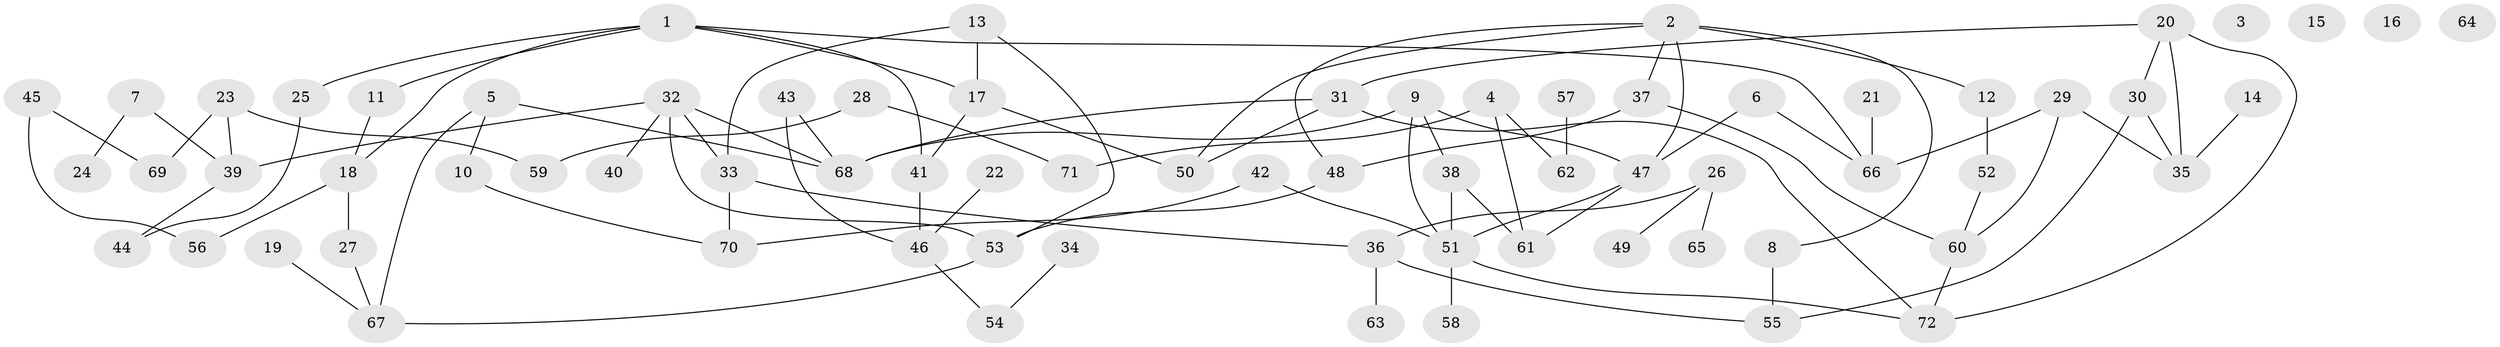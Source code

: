 // Generated by graph-tools (version 1.1) at 2025/49/03/09/25 03:49:06]
// undirected, 72 vertices, 95 edges
graph export_dot {
graph [start="1"]
  node [color=gray90,style=filled];
  1;
  2;
  3;
  4;
  5;
  6;
  7;
  8;
  9;
  10;
  11;
  12;
  13;
  14;
  15;
  16;
  17;
  18;
  19;
  20;
  21;
  22;
  23;
  24;
  25;
  26;
  27;
  28;
  29;
  30;
  31;
  32;
  33;
  34;
  35;
  36;
  37;
  38;
  39;
  40;
  41;
  42;
  43;
  44;
  45;
  46;
  47;
  48;
  49;
  50;
  51;
  52;
  53;
  54;
  55;
  56;
  57;
  58;
  59;
  60;
  61;
  62;
  63;
  64;
  65;
  66;
  67;
  68;
  69;
  70;
  71;
  72;
  1 -- 11;
  1 -- 17;
  1 -- 18;
  1 -- 25;
  1 -- 41;
  1 -- 66;
  2 -- 8;
  2 -- 12;
  2 -- 37;
  2 -- 47;
  2 -- 48;
  2 -- 50;
  4 -- 61;
  4 -- 62;
  4 -- 71;
  5 -- 10;
  5 -- 67;
  5 -- 68;
  6 -- 47;
  6 -- 66;
  7 -- 24;
  7 -- 39;
  8 -- 55;
  9 -- 38;
  9 -- 47;
  9 -- 51;
  9 -- 68;
  10 -- 70;
  11 -- 18;
  12 -- 52;
  13 -- 17;
  13 -- 33;
  13 -- 53;
  14 -- 35;
  17 -- 41;
  17 -- 50;
  18 -- 27;
  18 -- 56;
  19 -- 67;
  20 -- 30;
  20 -- 31;
  20 -- 35;
  20 -- 72;
  21 -- 66;
  22 -- 46;
  23 -- 39;
  23 -- 59;
  23 -- 69;
  25 -- 44;
  26 -- 36;
  26 -- 49;
  26 -- 65;
  27 -- 67;
  28 -- 59;
  28 -- 71;
  29 -- 35;
  29 -- 60;
  29 -- 66;
  30 -- 35;
  30 -- 55;
  31 -- 50;
  31 -- 68;
  31 -- 72;
  32 -- 33;
  32 -- 39;
  32 -- 40;
  32 -- 53;
  32 -- 68;
  33 -- 36;
  33 -- 70;
  34 -- 54;
  36 -- 55;
  36 -- 63;
  37 -- 48;
  37 -- 60;
  38 -- 51;
  38 -- 61;
  39 -- 44;
  41 -- 46;
  42 -- 51;
  42 -- 70;
  43 -- 46;
  43 -- 68;
  45 -- 56;
  45 -- 69;
  46 -- 54;
  47 -- 51;
  47 -- 61;
  48 -- 53;
  51 -- 58;
  51 -- 72;
  52 -- 60;
  53 -- 67;
  57 -- 62;
  60 -- 72;
}
